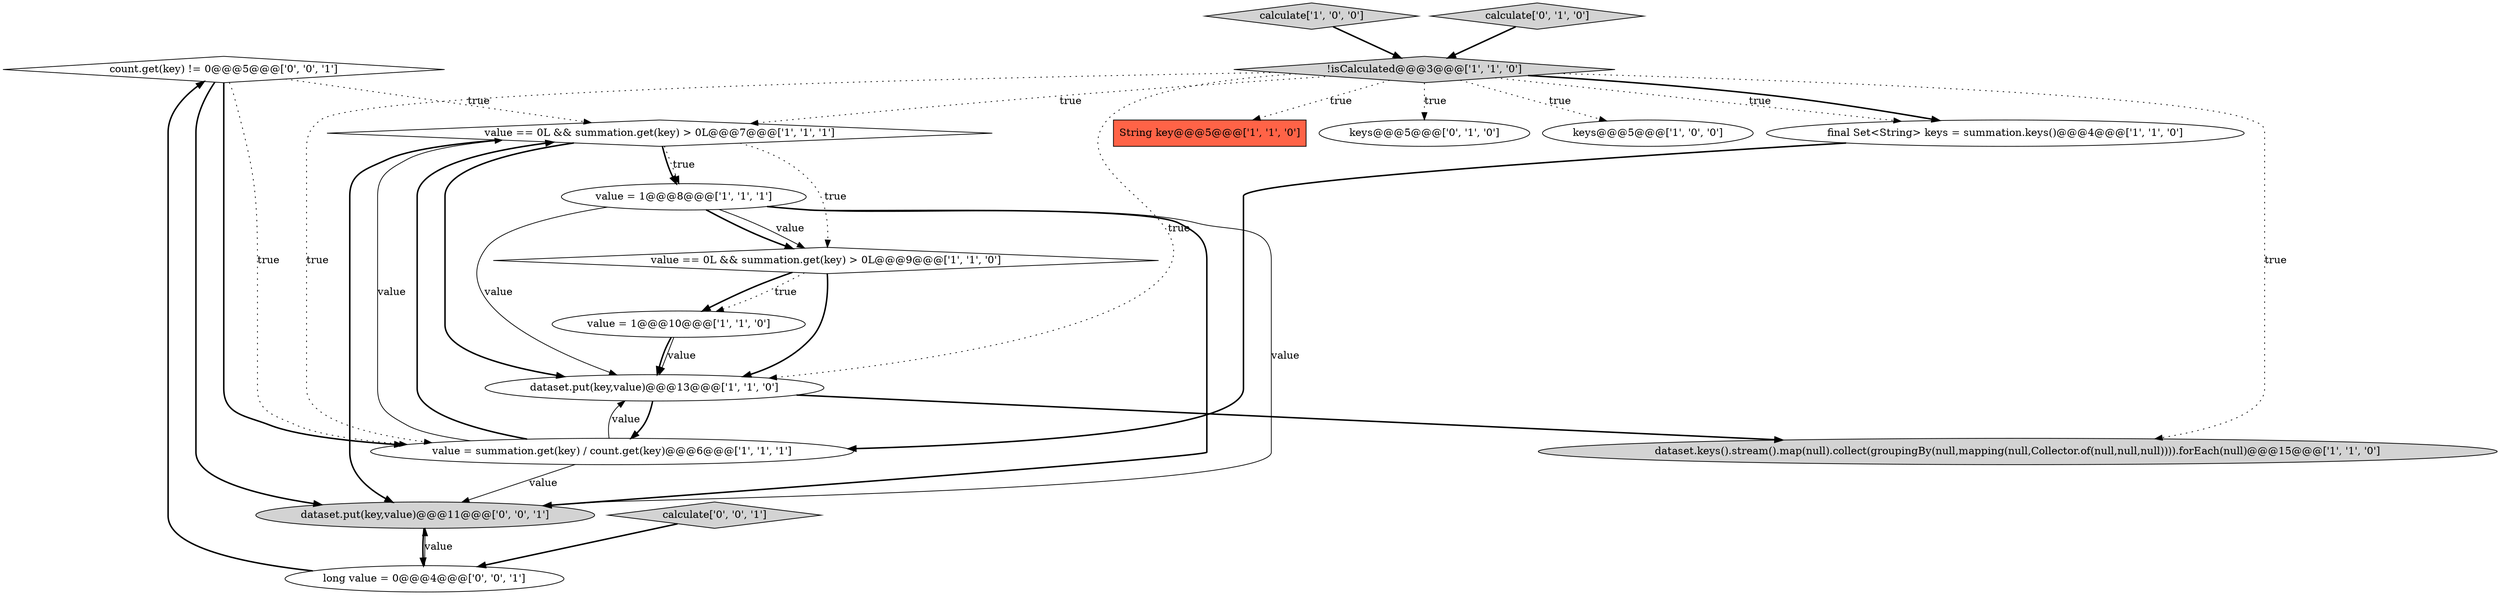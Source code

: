 digraph {
14 [style = filled, label = "count.get(key) != 0@@@5@@@['0', '0', '1']", fillcolor = white, shape = diamond image = "AAA0AAABBB3BBB"];
3 [style = filled, label = "dataset.put(key,value)@@@13@@@['1', '1', '0']", fillcolor = white, shape = ellipse image = "AAA0AAABBB1BBB"];
17 [style = filled, label = "calculate['0', '0', '1']", fillcolor = lightgray, shape = diamond image = "AAA0AAABBB3BBB"];
0 [style = filled, label = "value == 0L && summation.get(key) > 0L@@@7@@@['1', '1', '1']", fillcolor = white, shape = diamond image = "AAA0AAABBB1BBB"];
7 [style = filled, label = "keys@@@5@@@['1', '0', '0']", fillcolor = white, shape = ellipse image = "AAA0AAABBB1BBB"];
6 [style = filled, label = "final Set<String> keys = summation.keys()@@@4@@@['1', '1', '0']", fillcolor = white, shape = ellipse image = "AAA0AAABBB1BBB"];
11 [style = filled, label = "calculate['1', '0', '0']", fillcolor = lightgray, shape = diamond image = "AAA0AAABBB1BBB"];
2 [style = filled, label = "value = 1@@@10@@@['1', '1', '0']", fillcolor = white, shape = ellipse image = "AAA0AAABBB1BBB"];
13 [style = filled, label = "calculate['0', '1', '0']", fillcolor = lightgray, shape = diamond image = "AAA0AAABBB2BBB"];
1 [style = filled, label = "value = 1@@@8@@@['1', '1', '1']", fillcolor = white, shape = ellipse image = "AAA0AAABBB1BBB"];
15 [style = filled, label = "long value = 0@@@4@@@['0', '0', '1']", fillcolor = white, shape = ellipse image = "AAA0AAABBB3BBB"];
10 [style = filled, label = "value = summation.get(key) / count.get(key)@@@6@@@['1', '1', '1']", fillcolor = white, shape = ellipse image = "AAA0AAABBB1BBB"];
5 [style = filled, label = "!isCalculated@@@3@@@['1', '1', '0']", fillcolor = lightgray, shape = diamond image = "AAA0AAABBB1BBB"];
4 [style = filled, label = "dataset.keys().stream().map(null).collect(groupingBy(null,mapping(null,Collector.of(null,null,null)))).forEach(null)@@@15@@@['1', '1', '0']", fillcolor = lightgray, shape = ellipse image = "AAA0AAABBB1BBB"];
16 [style = filled, label = "dataset.put(key,value)@@@11@@@['0', '0', '1']", fillcolor = lightgray, shape = ellipse image = "AAA0AAABBB3BBB"];
8 [style = filled, label = "String key@@@5@@@['1', '1', '0']", fillcolor = tomato, shape = box image = "AAA0AAABBB1BBB"];
12 [style = filled, label = "keys@@@5@@@['0', '1', '0']", fillcolor = white, shape = ellipse image = "AAA0AAABBB2BBB"];
9 [style = filled, label = "value == 0L && summation.get(key) > 0L@@@9@@@['1', '1', '0']", fillcolor = white, shape = diamond image = "AAA0AAABBB1BBB"];
5->8 [style = dotted, label="true"];
5->0 [style = dotted, label="true"];
3->10 [style = bold, label=""];
14->0 [style = dotted, label="true"];
0->1 [style = dotted, label="true"];
5->10 [style = dotted, label="true"];
1->9 [style = bold, label=""];
14->16 [style = bold, label=""];
5->3 [style = dotted, label="true"];
1->3 [style = solid, label="value"];
9->3 [style = bold, label=""];
9->2 [style = bold, label=""];
1->9 [style = solid, label="value"];
16->15 [style = bold, label=""];
5->4 [style = dotted, label="true"];
5->7 [style = dotted, label="true"];
5->12 [style = dotted, label="true"];
0->3 [style = bold, label=""];
9->2 [style = dotted, label="true"];
0->1 [style = bold, label=""];
2->3 [style = bold, label=""];
6->10 [style = bold, label=""];
5->6 [style = dotted, label="true"];
0->9 [style = dotted, label="true"];
15->14 [style = bold, label=""];
17->15 [style = bold, label=""];
10->0 [style = solid, label="value"];
10->3 [style = solid, label="value"];
14->10 [style = dotted, label="true"];
10->16 [style = solid, label="value"];
15->16 [style = solid, label="value"];
1->16 [style = bold, label=""];
14->10 [style = bold, label=""];
1->16 [style = solid, label="value"];
2->3 [style = solid, label="value"];
3->4 [style = bold, label=""];
13->5 [style = bold, label=""];
10->0 [style = bold, label=""];
5->6 [style = bold, label=""];
11->5 [style = bold, label=""];
0->16 [style = bold, label=""];
}

